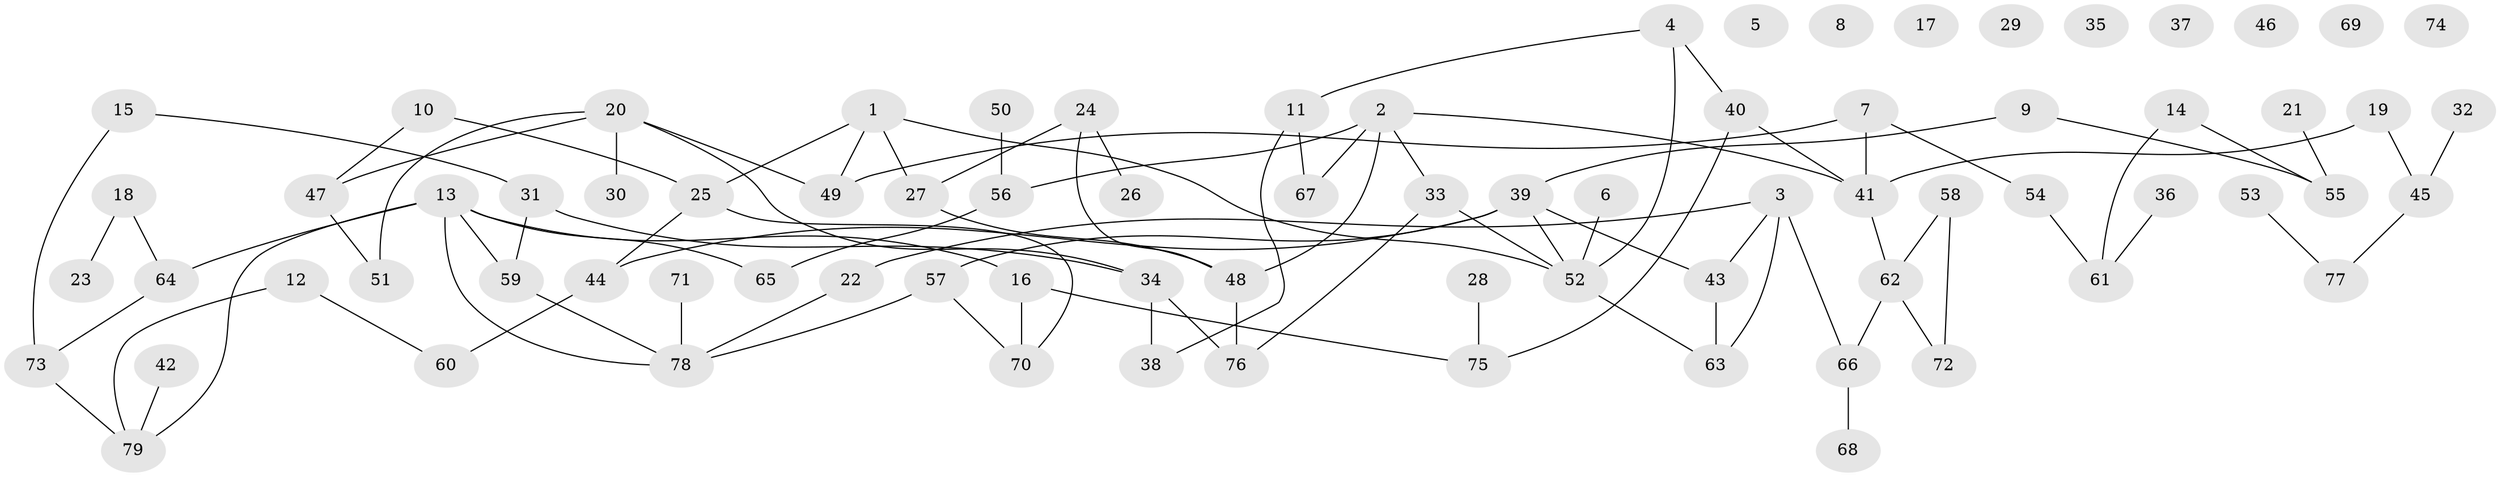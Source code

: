 // Generated by graph-tools (version 1.1) at 2025/25/03/09/25 03:25:16]
// undirected, 79 vertices, 95 edges
graph export_dot {
graph [start="1"]
  node [color=gray90,style=filled];
  1;
  2;
  3;
  4;
  5;
  6;
  7;
  8;
  9;
  10;
  11;
  12;
  13;
  14;
  15;
  16;
  17;
  18;
  19;
  20;
  21;
  22;
  23;
  24;
  25;
  26;
  27;
  28;
  29;
  30;
  31;
  32;
  33;
  34;
  35;
  36;
  37;
  38;
  39;
  40;
  41;
  42;
  43;
  44;
  45;
  46;
  47;
  48;
  49;
  50;
  51;
  52;
  53;
  54;
  55;
  56;
  57;
  58;
  59;
  60;
  61;
  62;
  63;
  64;
  65;
  66;
  67;
  68;
  69;
  70;
  71;
  72;
  73;
  74;
  75;
  76;
  77;
  78;
  79;
  1 -- 25;
  1 -- 27;
  1 -- 49;
  1 -- 52;
  2 -- 33;
  2 -- 41;
  2 -- 48;
  2 -- 56;
  2 -- 67;
  3 -- 22;
  3 -- 43;
  3 -- 63;
  3 -- 66;
  4 -- 11;
  4 -- 40;
  4 -- 52;
  6 -- 52;
  7 -- 41;
  7 -- 49;
  7 -- 54;
  9 -- 39;
  9 -- 55;
  10 -- 25;
  10 -- 47;
  11 -- 38;
  11 -- 67;
  12 -- 60;
  12 -- 79;
  13 -- 16;
  13 -- 59;
  13 -- 64;
  13 -- 65;
  13 -- 78;
  13 -- 79;
  14 -- 55;
  14 -- 61;
  15 -- 31;
  15 -- 73;
  16 -- 70;
  16 -- 75;
  18 -- 23;
  18 -- 64;
  19 -- 41;
  19 -- 45;
  20 -- 30;
  20 -- 34;
  20 -- 47;
  20 -- 49;
  20 -- 51;
  21 -- 55;
  22 -- 78;
  24 -- 26;
  24 -- 27;
  24 -- 48;
  25 -- 44;
  25 -- 70;
  27 -- 48;
  28 -- 75;
  31 -- 34;
  31 -- 59;
  32 -- 45;
  33 -- 52;
  33 -- 76;
  34 -- 38;
  34 -- 76;
  36 -- 61;
  39 -- 43;
  39 -- 44;
  39 -- 52;
  39 -- 57;
  40 -- 41;
  40 -- 75;
  41 -- 62;
  42 -- 79;
  43 -- 63;
  44 -- 60;
  45 -- 77;
  47 -- 51;
  48 -- 76;
  50 -- 56;
  52 -- 63;
  53 -- 77;
  54 -- 61;
  56 -- 65;
  57 -- 70;
  57 -- 78;
  58 -- 62;
  58 -- 72;
  59 -- 78;
  62 -- 66;
  62 -- 72;
  64 -- 73;
  66 -- 68;
  71 -- 78;
  73 -- 79;
}
